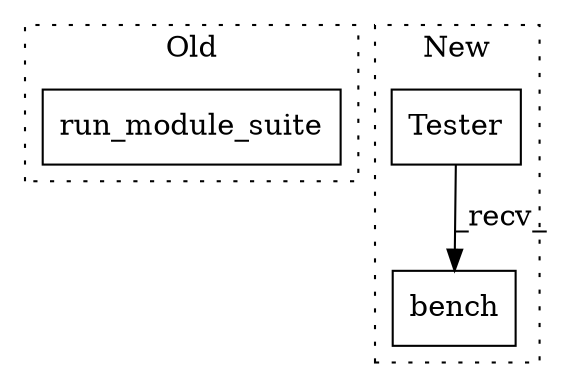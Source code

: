 digraph G {
subgraph cluster0 {
1 [label="run_module_suite" a="32" s="6937" l="18" shape="box"];
label = "Old";
style="dotted";
}
subgraph cluster1 {
2 [label="bench" a="32" s="6946" l="7" shape="box"];
3 [label="Tester" a="32" s="6937" l="8" shape="box"];
label = "New";
style="dotted";
}
3 -> 2 [label="_recv_"];
}